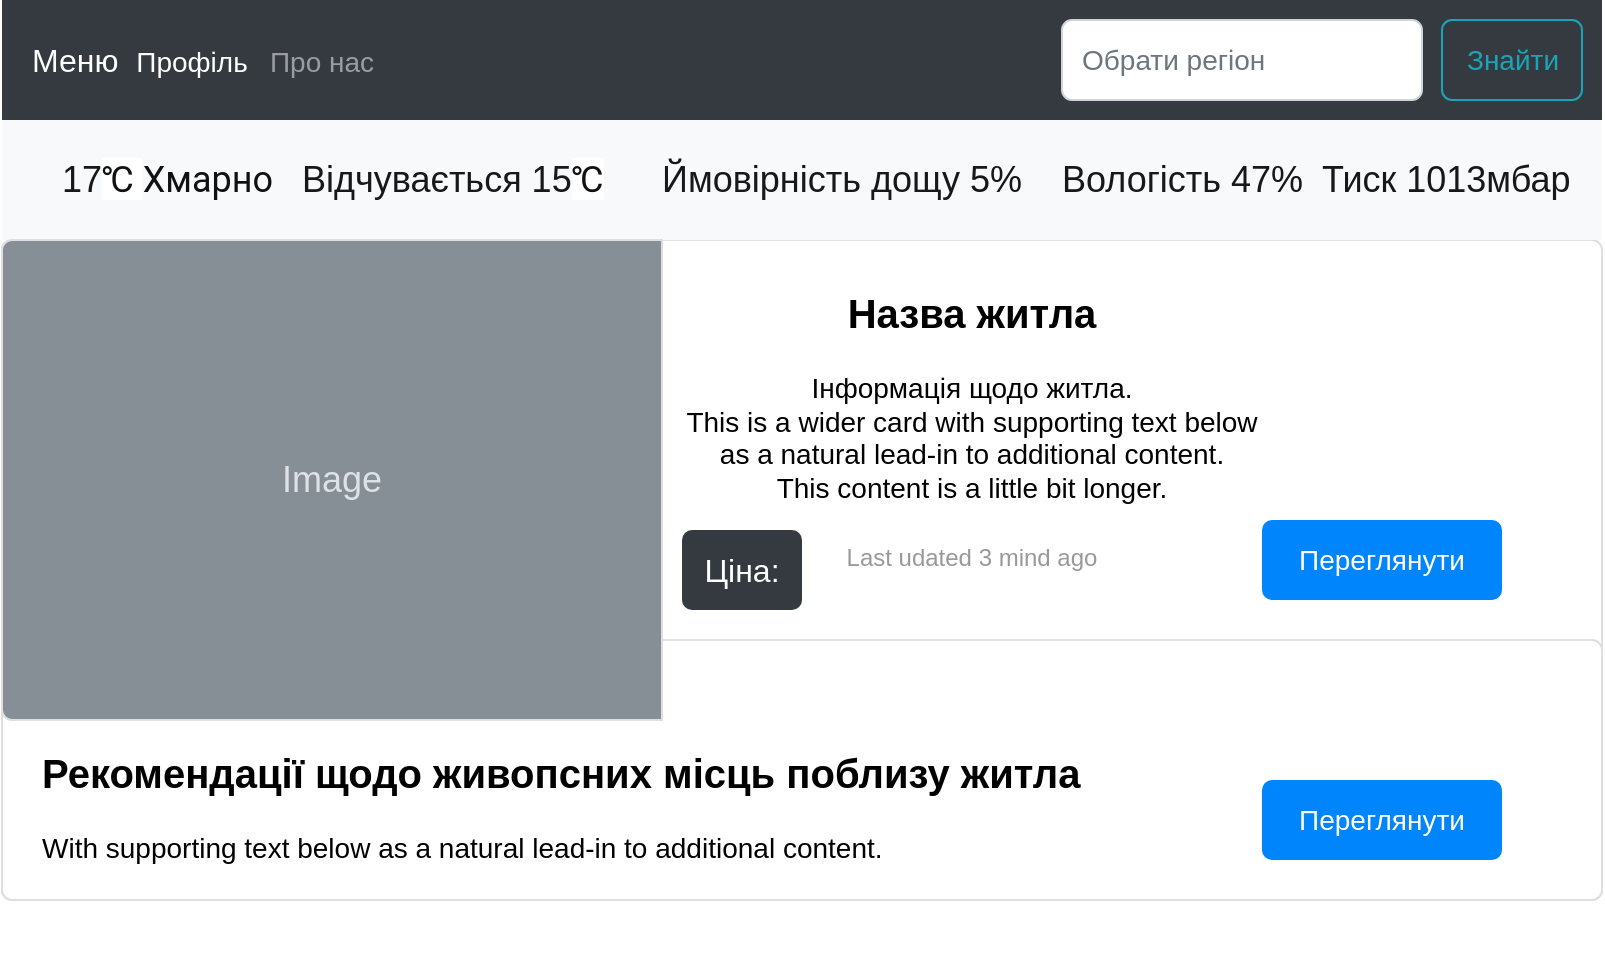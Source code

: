 <mxfile version="20.3.0" type="github"><diagram name="Page-1" id="c9db0220-8083-56f3-ca83-edcdcd058819"><mxGraphModel dx="1038" dy="547" grid="1" gridSize="10" guides="1" tooltips="1" connect="1" arrows="1" fold="1" page="1" pageScale="1.5" pageWidth="826" pageHeight="1169" background="none" math="0" shadow="0"><root><mxCell id="0" style=";html=1;"/><mxCell id="1" style=";html=1;" parent="0"/><mxCell id="IA8KA--A6KsRWGk4vg8T-4" value="&lt;b&gt;&lt;font style=&quot;font-size: 20px&quot;&gt;Назва житла&lt;/font&gt;&lt;/b&gt;&lt;br&gt;&lt;br&gt;Інформація щодо житла.&lt;br&gt;This is a wider card with supporting text below &lt;br&gt;as a natural lead-in to additional content. &lt;br&gt;This content is a little bit longer.&lt;br&gt;&lt;br&gt;&lt;font style=&quot;font-size: 12px&quot; color=&quot;#999999&quot;&gt;Last udated 3 mind ago&lt;/font&gt;" style="html=1;shadow=0;dashed=0;shape=mxgraph.bootstrap.rrect;rSize=5;strokeColor=#DFDFDF;html=1;whiteSpace=wrap;fillColor=#ffffff;fontColor=#000000;verticalAlign=top;align=center;spacing=20;fontSize=14;spacingLeft=170;" parent="1" vertex="1"><mxGeometry x="90" y="140" width="800" height="330" as="geometry"/></mxCell><mxCell id="IA8KA--A6KsRWGk4vg8T-12" value="Меню" style="html=1;shadow=0;dashed=0;fillColor=#343A40;strokeColor=none;fontSize=16;fontColor=#ffffff;align=left;spacing=15;" parent="1" vertex="1"><mxGeometry x="90" y="20" width="800" height="60" as="geometry"/></mxCell><mxCell id="IA8KA--A6KsRWGk4vg8T-13" value="Профіль" style="fillColor=none;strokeColor=none;fontSize=14;fontColor=#ffffff;align=center;" parent="IA8KA--A6KsRWGk4vg8T-12" vertex="1"><mxGeometry width="70" height="40" relative="1" as="geometry"><mxPoint x="60" y="10" as="offset"/></mxGeometry></mxCell><mxCell id="IA8KA--A6KsRWGk4vg8T-16" value="Про нас" style="fillColor=none;strokeColor=none;fontSize=14;fontColor=#9A9DA0;align=center;" parent="IA8KA--A6KsRWGk4vg8T-12" vertex="1"><mxGeometry width="80" height="40" relative="1" as="geometry"><mxPoint x="120" y="10" as="offset"/></mxGeometry></mxCell><mxCell id="IA8KA--A6KsRWGk4vg8T-17" value="Знайти" style="html=1;shadow=0;dashed=0;shape=mxgraph.bootstrap.rrect;rSize=5;fontSize=14;fontColor=#1CA5B8;strokeColor=#1CA5B8;fillColor=none;" parent="IA8KA--A6KsRWGk4vg8T-12" vertex="1"><mxGeometry x="1" width="70" height="40" relative="1" as="geometry"><mxPoint x="-80" y="10" as="offset"/></mxGeometry></mxCell><mxCell id="IA8KA--A6KsRWGk4vg8T-18" value="Обрати регіон" style="html=1;shadow=0;dashed=0;shape=mxgraph.bootstrap.rrect;rSize=5;fontSize=14;fontColor=#6C767D;strokeColor=#CED4DA;fillColor=#ffffff;align=left;spacing=10;" parent="IA8KA--A6KsRWGk4vg8T-12" vertex="1"><mxGeometry x="1" width="180" height="40" relative="1" as="geometry"><mxPoint x="-270" y="10" as="offset"/></mxGeometry></mxCell><mxCell id="IA8KA--A6KsRWGk4vg8T-27" value="" style="html=1;shadow=0;dashed=0;fillColor=#F8F9FA;strokeColor=none;fontSize=16;fontColor=#7C7C7D;align=right;spacing=15;" parent="1" vertex="1"><mxGeometry x="90" y="80" width="800" height="60" as="geometry"/></mxCell><mxCell id="IA8KA--A6KsRWGk4vg8T-28" value="&lt;font style=&quot;font-size: 18px;&quot;&gt;17&lt;span style=&quot;background-color: rgb(255, 255, 255); color: rgb(17, 17, 17); font-family: Roboto, &amp;quot;Noto Sans&amp;quot;, sans-serif;&quot;&gt;℃&amp;nbsp;&lt;/span&gt;&lt;font style=&quot;font-size: 18px;&quot; face=&quot;Roboto, Noto Sans, sans-serif&quot; color=&quot;#111111&quot;&gt;Хмарно&lt;/font&gt;&lt;/font&gt;" style="strokeColor=none;html=1;whiteSpace=wrap;fillColor=none;fontColor=#181819;align=left;fontSize=16;spacing=10;" parent="IA8KA--A6KsRWGk4vg8T-27" vertex="1"><mxGeometry width="130" height="40" relative="1" as="geometry"><mxPoint x="20" y="10" as="offset"/></mxGeometry></mxCell><mxCell id="IA8KA--A6KsRWGk4vg8T-29" value="&lt;font style=&quot;font-size: 18px;&quot;&gt;Тиск 1013мбар&lt;/font&gt;" style="strokeColor=none;html=1;whiteSpace=wrap;fillColor=none;fontColor=#181819;align=left;fontSize=14;spacing=10;" parent="IA8KA--A6KsRWGk4vg8T-27" vertex="1"><mxGeometry width="150" height="40" relative="1" as="geometry"><mxPoint x="650" y="10" as="offset"/></mxGeometry></mxCell><mxCell id="IA8KA--A6KsRWGk4vg8T-30" value="&lt;font style=&quot;font-size: 18px;&quot;&gt;&lt;span style=&quot;color: rgb(24, 24, 25);&quot;&gt;Відчувається 15&lt;/span&gt;&lt;span style=&quot;color: rgb(17, 17, 17); font-family: Roboto, &amp;quot;Noto Sans&amp;quot;, sans-serif; background-color: rgb(255, 255, 255);&quot;&gt;℃&lt;/span&gt;&lt;/font&gt;" style="strokeColor=none;html=1;whiteSpace=wrap;fillColor=none;fontColor=#7C7C7D;align=left;fontSize=14;spacing=10;" parent="IA8KA--A6KsRWGk4vg8T-27" vertex="1"><mxGeometry width="180" height="40" relative="1" as="geometry"><mxPoint x="140" y="10" as="offset"/></mxGeometry></mxCell><mxCell id="IA8KA--A6KsRWGk4vg8T-31" value="&lt;span style=&quot;color: rgb(24, 24, 25);&quot;&gt;&lt;font style=&quot;font-size: 18px;&quot;&gt;Ймовірність дощу 5%&lt;/font&gt;&lt;/span&gt;" style="strokeColor=none;html=1;whiteSpace=wrap;fillColor=none;fontColor=#7C7C7D;align=left;fontSize=14;spacing=10;" parent="IA8KA--A6KsRWGk4vg8T-27" vertex="1"><mxGeometry width="200" height="40" relative="1" as="geometry"><mxPoint x="320" y="10" as="offset"/></mxGeometry></mxCell><mxCell id="IA8KA--A6KsRWGk4vg8T-45" value="&lt;span style=&quot;color: rgb(24, 24, 25);&quot;&gt;&lt;font style=&quot;font-size: 18px;&quot;&gt;Вологість 47%&lt;/font&gt;&lt;/span&gt;" style="strokeColor=none;html=1;whiteSpace=wrap;fillColor=none;fontColor=#7C7C7D;align=left;fontSize=14;spacing=10;" parent="IA8KA--A6KsRWGk4vg8T-27" vertex="1"><mxGeometry x="520" y="10" width="140" height="40" as="geometry"/></mxCell><mxCell id="IA8KA--A6KsRWGk4vg8T-38" value="Переглянути" style="html=1;shadow=0;dashed=0;shape=mxgraph.bootstrap.rrect;rSize=5;perimeter=none;whiteSpace=wrap;fillColor=#0085FC;strokeColor=none;fontColor=#ffffff;resizeWidth=1;fontSize=14;" parent="1" vertex="1"><mxGeometry x="720" y="280" width="120" height="40" as="geometry"/></mxCell><mxCell id="IA8KA--A6KsRWGk4vg8T-39" value="" style="html=1;shadow=0;dashed=0;shape=mxgraph.bootstrap.rrect;rSize=5;strokeColor=#DFDFDF;html=1;whiteSpace=wrap;fillColor=#FFFFFF;fontColor=#000000;" parent="1" vertex="1"><mxGeometry x="90" y="340" width="800" height="130" as="geometry"/></mxCell><mxCell id="IA8KA--A6KsRWGk4vg8T-41" value="&lt;b&gt;&lt;font style=&quot;font-size: 20px&quot;&gt;Рекомендації щодо живопсних місць поблизу житла&lt;/font&gt;&lt;/b&gt;&lt;br style=&quot;font-size: 14px&quot;&gt;&lt;br style=&quot;font-size: 14px&quot;&gt;With supporting text below as a natural lead-in to additional content." style="perimeter=none;html=1;whiteSpace=wrap;fillColor=none;strokeColor=none;resizeWidth=1;verticalAlign=top;align=left;spacing=20;spacingTop=-10;fontSize=14;" parent="IA8KA--A6KsRWGk4vg8T-39" vertex="1"><mxGeometry width="800.0" height="120" relative="1" as="geometry"><mxPoint y="40" as="offset"/></mxGeometry></mxCell><mxCell id="IA8KA--A6KsRWGk4vg8T-42" value="Переглянути" style="html=1;shadow=0;dashed=0;shape=mxgraph.bootstrap.rrect;rSize=5;perimeter=none;whiteSpace=wrap;fillColor=#0085FC;strokeColor=none;fontColor=#ffffff;resizeWidth=1;fontSize=14;" parent="IA8KA--A6KsRWGk4vg8T-39" vertex="1"><mxGeometry y="1" width="120.0" height="40" relative="1" as="geometry"><mxPoint x="630" y="-60" as="offset"/></mxGeometry></mxCell><mxCell id="IA8KA--A6KsRWGk4vg8T-43" value="Image" style="html=1;shadow=0;dashed=0;shape=mxgraph.bootstrap.leftButton;rSize=5;perimeter=none;whiteSpace=wrap;fillColor=#868E96;strokeColor=#DFDFDF;fontColor=#DEE2E6;resizeWidth=1;fontSize=18;" parent="1" vertex="1"><mxGeometry x="90" y="140" width="330" height="240" as="geometry"/></mxCell><mxCell id="IA8KA--A6KsRWGk4vg8T-50" value="Ціна:" style="html=1;shadow=0;dashed=0;shape=mxgraph.bootstrap.rrect;rSize=5;strokeColor=none;strokeWidth=1;fillColor=#343A40;fontColor=#ffffff;whiteSpace=wrap;align=center;verticalAlign=middle;spacingLeft=0;fontStyle=0;fontSize=16;spacing=5;" parent="1" vertex="1"><mxGeometry x="430" y="285" width="60" height="40" as="geometry"/></mxCell></root></mxGraphModel></diagram></mxfile>